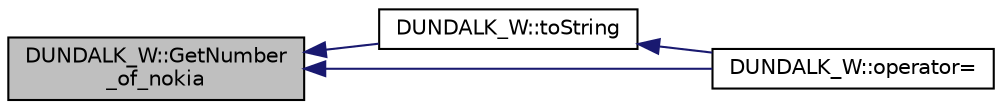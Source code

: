 digraph "DUNDALK_W::GetNumber_of_nokia"
{
  edge [fontname="Helvetica",fontsize="10",labelfontname="Helvetica",labelfontsize="10"];
  node [fontname="Helvetica",fontsize="10",shape=record];
  rankdir="LR";
  Node1 [label="DUNDALK_W::GetNumber\l_of_nokia",height=0.2,width=0.4,color="black", fillcolor="grey75", style="filled", fontcolor="black"];
  Node1 -> Node2 [dir="back",color="midnightblue",fontsize="10",style="solid"];
  Node2 [label="DUNDALK_W::toString",height=0.2,width=0.4,color="black", fillcolor="white", style="filled",URL="$class_d_u_n_d_a_l_k___w.html#aef2a8301835c60c21f9f3199259fed87",tooltip="_cast, is use to cast bak the std::shared_ptr<OSTM> to the required type "];
  Node2 -> Node3 [dir="back",color="midnightblue",fontsize="10",style="solid"];
  Node3 [label="DUNDALK_W::operator=",height=0.2,width=0.4,color="black", fillcolor="white", style="filled",URL="$class_d_u_n_d_a_l_k___w.html#a63e33d9aa73d944f92928e90566874b9"];
  Node1 -> Node3 [dir="back",color="midnightblue",fontsize="10",style="solid"];
}
